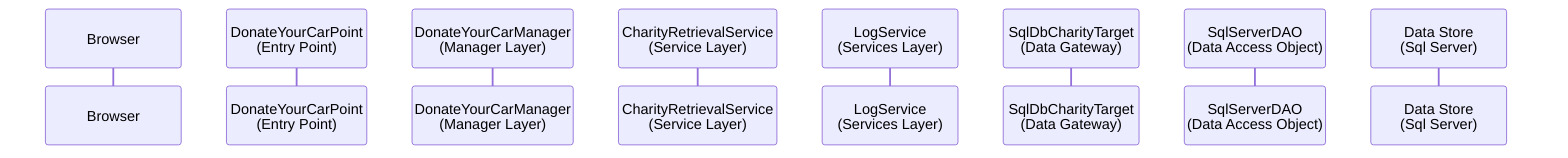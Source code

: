 sequenceDiagram
participant u as Browser
participant e as DonateYourCarPoint<br>(Entry Point)
participant m as DonateYourCarManager<br>(Manager Layer)
participant s as CharityRetrievalService<br>(Service Layer)
participant ll as LogService<br>(Services Layer)
participant dt as SqlDbCharityTarget<br>(Data Gateway)
participant da as SqlServerDAO<br>(Data Access Object)
participant ds as Data Store<br>(Sql Server)